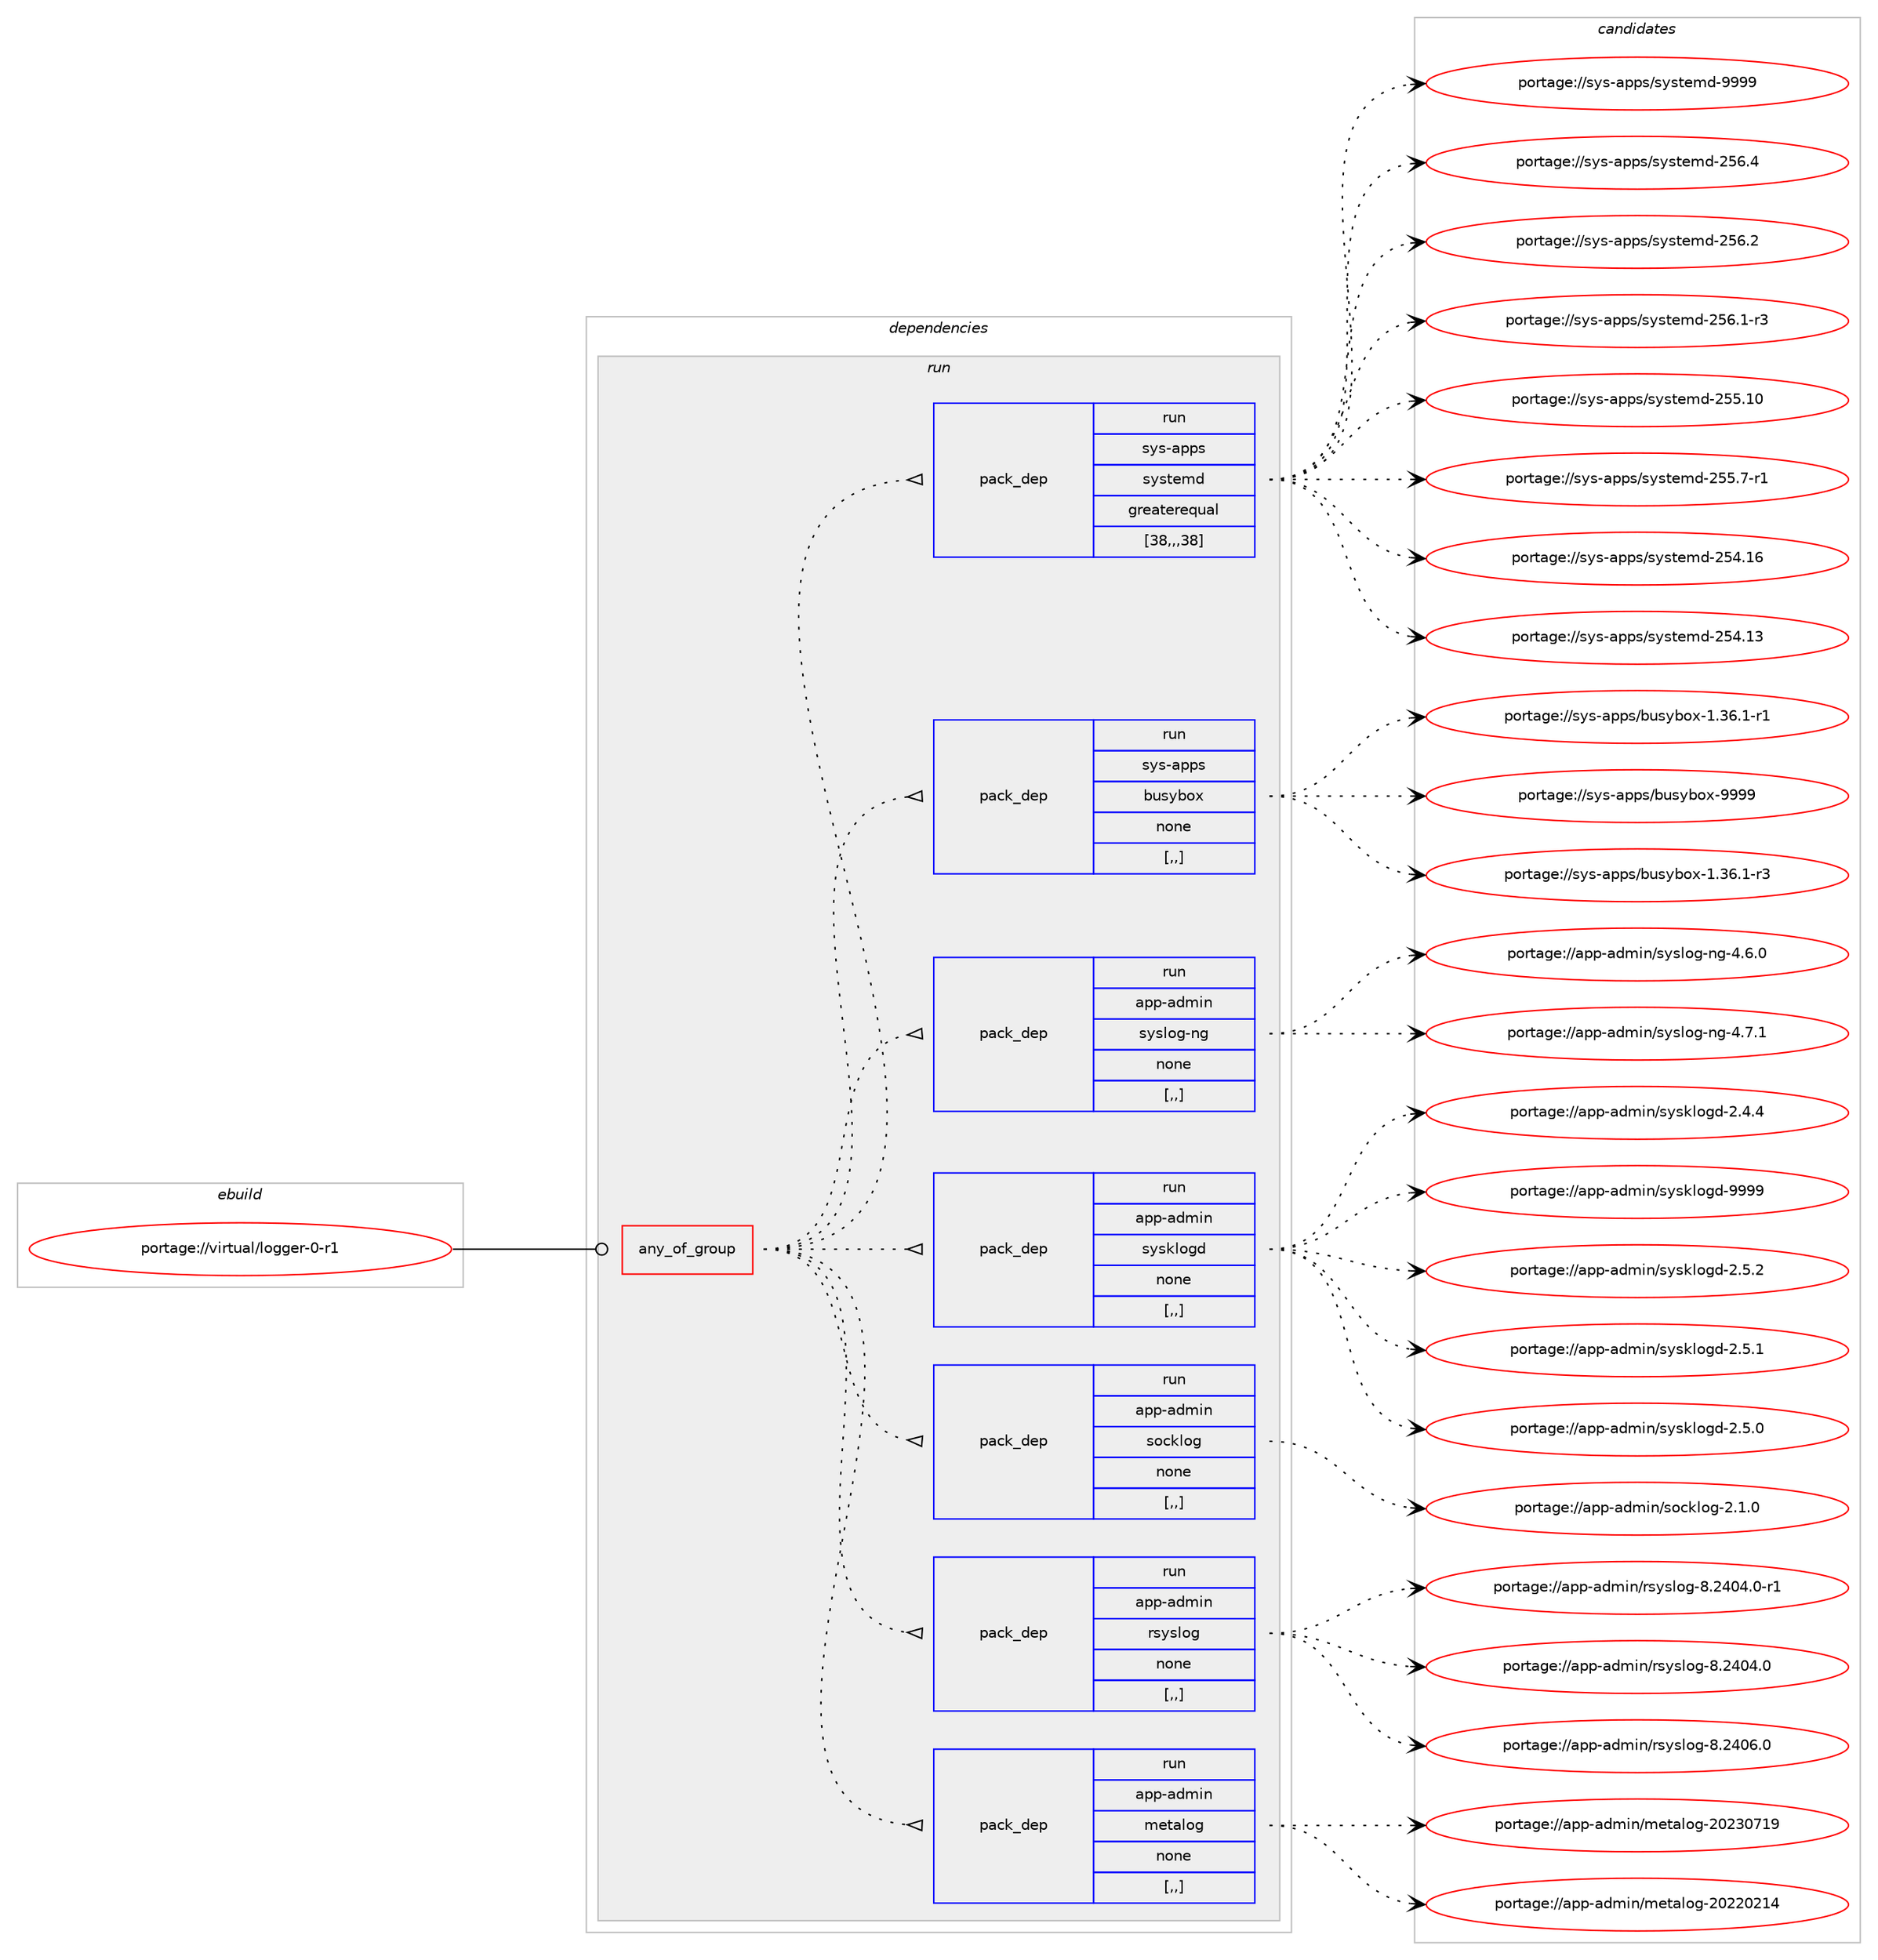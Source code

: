 digraph prolog {

# *************
# Graph options
# *************

newrank=true;
concentrate=true;
compound=true;
graph [rankdir=LR,fontname=Helvetica,fontsize=10,ranksep=1.5];#, ranksep=2.5, nodesep=0.2];
edge  [arrowhead=vee];
node  [fontname=Helvetica,fontsize=10];

# **********
# The ebuild
# **********

subgraph cluster_leftcol {
color=gray;
label=<<i>ebuild</i>>;
id [label="portage://virtual/logger-0-r1", color=red, width=4, href="../virtual/logger-0-r1.svg"];
}

# ****************
# The dependencies
# ****************

subgraph cluster_midcol {
color=gray;
label=<<i>dependencies</i>>;
subgraph cluster_compile {
fillcolor="#eeeeee";
style=filled;
label=<<i>compile</i>>;
}
subgraph cluster_compileandrun {
fillcolor="#eeeeee";
style=filled;
label=<<i>compile and run</i>>;
}
subgraph cluster_run {
fillcolor="#eeeeee";
style=filled;
label=<<i>run</i>>;
subgraph any2856 {
dependency444408 [label=<<TABLE BORDER="0" CELLBORDER="1" CELLSPACING="0" CELLPADDING="4"><TR><TD CELLPADDING="10">any_of_group</TD></TR></TABLE>>, shape=none, color=red];subgraph pack322665 {
dependency444409 [label=<<TABLE BORDER="0" CELLBORDER="1" CELLSPACING="0" CELLPADDING="4" WIDTH="220"><TR><TD ROWSPAN="6" CELLPADDING="30">pack_dep</TD></TR><TR><TD WIDTH="110">run</TD></TR><TR><TD>app-admin</TD></TR><TR><TD>metalog</TD></TR><TR><TD>none</TD></TR><TR><TD>[,,]</TD></TR></TABLE>>, shape=none, color=blue];
}
dependency444408:e -> dependency444409:w [weight=20,style="dotted",arrowhead="oinv"];
subgraph pack322666 {
dependency444410 [label=<<TABLE BORDER="0" CELLBORDER="1" CELLSPACING="0" CELLPADDING="4" WIDTH="220"><TR><TD ROWSPAN="6" CELLPADDING="30">pack_dep</TD></TR><TR><TD WIDTH="110">run</TD></TR><TR><TD>app-admin</TD></TR><TR><TD>rsyslog</TD></TR><TR><TD>none</TD></TR><TR><TD>[,,]</TD></TR></TABLE>>, shape=none, color=blue];
}
dependency444408:e -> dependency444410:w [weight=20,style="dotted",arrowhead="oinv"];
subgraph pack322667 {
dependency444411 [label=<<TABLE BORDER="0" CELLBORDER="1" CELLSPACING="0" CELLPADDING="4" WIDTH="220"><TR><TD ROWSPAN="6" CELLPADDING="30">pack_dep</TD></TR><TR><TD WIDTH="110">run</TD></TR><TR><TD>app-admin</TD></TR><TR><TD>socklog</TD></TR><TR><TD>none</TD></TR><TR><TD>[,,]</TD></TR></TABLE>>, shape=none, color=blue];
}
dependency444408:e -> dependency444411:w [weight=20,style="dotted",arrowhead="oinv"];
subgraph pack322668 {
dependency444412 [label=<<TABLE BORDER="0" CELLBORDER="1" CELLSPACING="0" CELLPADDING="4" WIDTH="220"><TR><TD ROWSPAN="6" CELLPADDING="30">pack_dep</TD></TR><TR><TD WIDTH="110">run</TD></TR><TR><TD>app-admin</TD></TR><TR><TD>sysklogd</TD></TR><TR><TD>none</TD></TR><TR><TD>[,,]</TD></TR></TABLE>>, shape=none, color=blue];
}
dependency444408:e -> dependency444412:w [weight=20,style="dotted",arrowhead="oinv"];
subgraph pack322669 {
dependency444413 [label=<<TABLE BORDER="0" CELLBORDER="1" CELLSPACING="0" CELLPADDING="4" WIDTH="220"><TR><TD ROWSPAN="6" CELLPADDING="30">pack_dep</TD></TR><TR><TD WIDTH="110">run</TD></TR><TR><TD>app-admin</TD></TR><TR><TD>syslog-ng</TD></TR><TR><TD>none</TD></TR><TR><TD>[,,]</TD></TR></TABLE>>, shape=none, color=blue];
}
dependency444408:e -> dependency444413:w [weight=20,style="dotted",arrowhead="oinv"];
subgraph pack322670 {
dependency444414 [label=<<TABLE BORDER="0" CELLBORDER="1" CELLSPACING="0" CELLPADDING="4" WIDTH="220"><TR><TD ROWSPAN="6" CELLPADDING="30">pack_dep</TD></TR><TR><TD WIDTH="110">run</TD></TR><TR><TD>sys-apps</TD></TR><TR><TD>busybox</TD></TR><TR><TD>none</TD></TR><TR><TD>[,,]</TD></TR></TABLE>>, shape=none, color=blue];
}
dependency444408:e -> dependency444414:w [weight=20,style="dotted",arrowhead="oinv"];
subgraph pack322671 {
dependency444415 [label=<<TABLE BORDER="0" CELLBORDER="1" CELLSPACING="0" CELLPADDING="4" WIDTH="220"><TR><TD ROWSPAN="6" CELLPADDING="30">pack_dep</TD></TR><TR><TD WIDTH="110">run</TD></TR><TR><TD>sys-apps</TD></TR><TR><TD>systemd</TD></TR><TR><TD>greaterequal</TD></TR><TR><TD>[38,,,38]</TD></TR></TABLE>>, shape=none, color=blue];
}
dependency444408:e -> dependency444415:w [weight=20,style="dotted",arrowhead="oinv"];
}
id:e -> dependency444408:w [weight=20,style="solid",arrowhead="odot"];
}
}

# **************
# The candidates
# **************

subgraph cluster_choices {
rank=same;
color=gray;
label=<<i>candidates</i>>;

subgraph choice322665 {
color=black;
nodesep=1;
choice9711211245971001091051104710910111697108111103455048505148554957 [label="portage://app-admin/metalog-20230719", color=red, width=4,href="../app-admin/metalog-20230719.svg"];
choice9711211245971001091051104710910111697108111103455048505048504952 [label="portage://app-admin/metalog-20220214", color=red, width=4,href="../app-admin/metalog-20220214.svg"];
dependency444409:e -> choice9711211245971001091051104710910111697108111103455048505148554957:w [style=dotted,weight="100"];
dependency444409:e -> choice9711211245971001091051104710910111697108111103455048505048504952:w [style=dotted,weight="100"];
}
subgraph choice322666 {
color=black;
nodesep=1;
choice97112112459710010910511047114115121115108111103455646505248544648 [label="portage://app-admin/rsyslog-8.2406.0", color=red, width=4,href="../app-admin/rsyslog-8.2406.0.svg"];
choice971121124597100109105110471141151211151081111034556465052485246484511449 [label="portage://app-admin/rsyslog-8.2404.0-r1", color=red, width=4,href="../app-admin/rsyslog-8.2404.0-r1.svg"];
choice97112112459710010910511047114115121115108111103455646505248524648 [label="portage://app-admin/rsyslog-8.2404.0", color=red, width=4,href="../app-admin/rsyslog-8.2404.0.svg"];
dependency444410:e -> choice97112112459710010910511047114115121115108111103455646505248544648:w [style=dotted,weight="100"];
dependency444410:e -> choice971121124597100109105110471141151211151081111034556465052485246484511449:w [style=dotted,weight="100"];
dependency444410:e -> choice97112112459710010910511047114115121115108111103455646505248524648:w [style=dotted,weight="100"];
}
subgraph choice322667 {
color=black;
nodesep=1;
choice9711211245971001091051104711511199107108111103455046494648 [label="portage://app-admin/socklog-2.1.0", color=red, width=4,href="../app-admin/socklog-2.1.0.svg"];
dependency444411:e -> choice9711211245971001091051104711511199107108111103455046494648:w [style=dotted,weight="100"];
}
subgraph choice322668 {
color=black;
nodesep=1;
choice971121124597100109105110471151211151071081111031004557575757 [label="portage://app-admin/sysklogd-9999", color=red, width=4,href="../app-admin/sysklogd-9999.svg"];
choice97112112459710010910511047115121115107108111103100455046534650 [label="portage://app-admin/sysklogd-2.5.2", color=red, width=4,href="../app-admin/sysklogd-2.5.2.svg"];
choice97112112459710010910511047115121115107108111103100455046534649 [label="portage://app-admin/sysklogd-2.5.1", color=red, width=4,href="../app-admin/sysklogd-2.5.1.svg"];
choice97112112459710010910511047115121115107108111103100455046534648 [label="portage://app-admin/sysklogd-2.5.0", color=red, width=4,href="../app-admin/sysklogd-2.5.0.svg"];
choice97112112459710010910511047115121115107108111103100455046524652 [label="portage://app-admin/sysklogd-2.4.4", color=red, width=4,href="../app-admin/sysklogd-2.4.4.svg"];
dependency444412:e -> choice971121124597100109105110471151211151071081111031004557575757:w [style=dotted,weight="100"];
dependency444412:e -> choice97112112459710010910511047115121115107108111103100455046534650:w [style=dotted,weight="100"];
dependency444412:e -> choice97112112459710010910511047115121115107108111103100455046534649:w [style=dotted,weight="100"];
dependency444412:e -> choice97112112459710010910511047115121115107108111103100455046534648:w [style=dotted,weight="100"];
dependency444412:e -> choice97112112459710010910511047115121115107108111103100455046524652:w [style=dotted,weight="100"];
}
subgraph choice322669 {
color=black;
nodesep=1;
choice9711211245971001091051104711512111510811110345110103455246554649 [label="portage://app-admin/syslog-ng-4.7.1", color=red, width=4,href="../app-admin/syslog-ng-4.7.1.svg"];
choice9711211245971001091051104711512111510811110345110103455246544648 [label="portage://app-admin/syslog-ng-4.6.0", color=red, width=4,href="../app-admin/syslog-ng-4.6.0.svg"];
dependency444413:e -> choice9711211245971001091051104711512111510811110345110103455246554649:w [style=dotted,weight="100"];
dependency444413:e -> choice9711211245971001091051104711512111510811110345110103455246544648:w [style=dotted,weight="100"];
}
subgraph choice322670 {
color=black;
nodesep=1;
choice11512111545971121121154798117115121981111204557575757 [label="portage://sys-apps/busybox-9999", color=red, width=4,href="../sys-apps/busybox-9999.svg"];
choice1151211154597112112115479811711512198111120454946515446494511451 [label="portage://sys-apps/busybox-1.36.1-r3", color=red, width=4,href="../sys-apps/busybox-1.36.1-r3.svg"];
choice1151211154597112112115479811711512198111120454946515446494511449 [label="portage://sys-apps/busybox-1.36.1-r1", color=red, width=4,href="../sys-apps/busybox-1.36.1-r1.svg"];
dependency444414:e -> choice11512111545971121121154798117115121981111204557575757:w [style=dotted,weight="100"];
dependency444414:e -> choice1151211154597112112115479811711512198111120454946515446494511451:w [style=dotted,weight="100"];
dependency444414:e -> choice1151211154597112112115479811711512198111120454946515446494511449:w [style=dotted,weight="100"];
}
subgraph choice322671 {
color=black;
nodesep=1;
choice1151211154597112112115471151211151161011091004557575757 [label="portage://sys-apps/systemd-9999", color=red, width=4,href="../sys-apps/systemd-9999.svg"];
choice115121115459711211211547115121115116101109100455053544652 [label="portage://sys-apps/systemd-256.4", color=red, width=4,href="../sys-apps/systemd-256.4.svg"];
choice115121115459711211211547115121115116101109100455053544650 [label="portage://sys-apps/systemd-256.2", color=red, width=4,href="../sys-apps/systemd-256.2.svg"];
choice1151211154597112112115471151211151161011091004550535446494511451 [label="portage://sys-apps/systemd-256.1-r3", color=red, width=4,href="../sys-apps/systemd-256.1-r3.svg"];
choice11512111545971121121154711512111511610110910045505353464948 [label="portage://sys-apps/systemd-255.10", color=red, width=4,href="../sys-apps/systemd-255.10.svg"];
choice1151211154597112112115471151211151161011091004550535346554511449 [label="portage://sys-apps/systemd-255.7-r1", color=red, width=4,href="../sys-apps/systemd-255.7-r1.svg"];
choice11512111545971121121154711512111511610110910045505352464954 [label="portage://sys-apps/systemd-254.16", color=red, width=4,href="../sys-apps/systemd-254.16.svg"];
choice11512111545971121121154711512111511610110910045505352464951 [label="portage://sys-apps/systemd-254.13", color=red, width=4,href="../sys-apps/systemd-254.13.svg"];
dependency444415:e -> choice1151211154597112112115471151211151161011091004557575757:w [style=dotted,weight="100"];
dependency444415:e -> choice115121115459711211211547115121115116101109100455053544652:w [style=dotted,weight="100"];
dependency444415:e -> choice115121115459711211211547115121115116101109100455053544650:w [style=dotted,weight="100"];
dependency444415:e -> choice1151211154597112112115471151211151161011091004550535446494511451:w [style=dotted,weight="100"];
dependency444415:e -> choice11512111545971121121154711512111511610110910045505353464948:w [style=dotted,weight="100"];
dependency444415:e -> choice1151211154597112112115471151211151161011091004550535346554511449:w [style=dotted,weight="100"];
dependency444415:e -> choice11512111545971121121154711512111511610110910045505352464954:w [style=dotted,weight="100"];
dependency444415:e -> choice11512111545971121121154711512111511610110910045505352464951:w [style=dotted,weight="100"];
}
}

}
